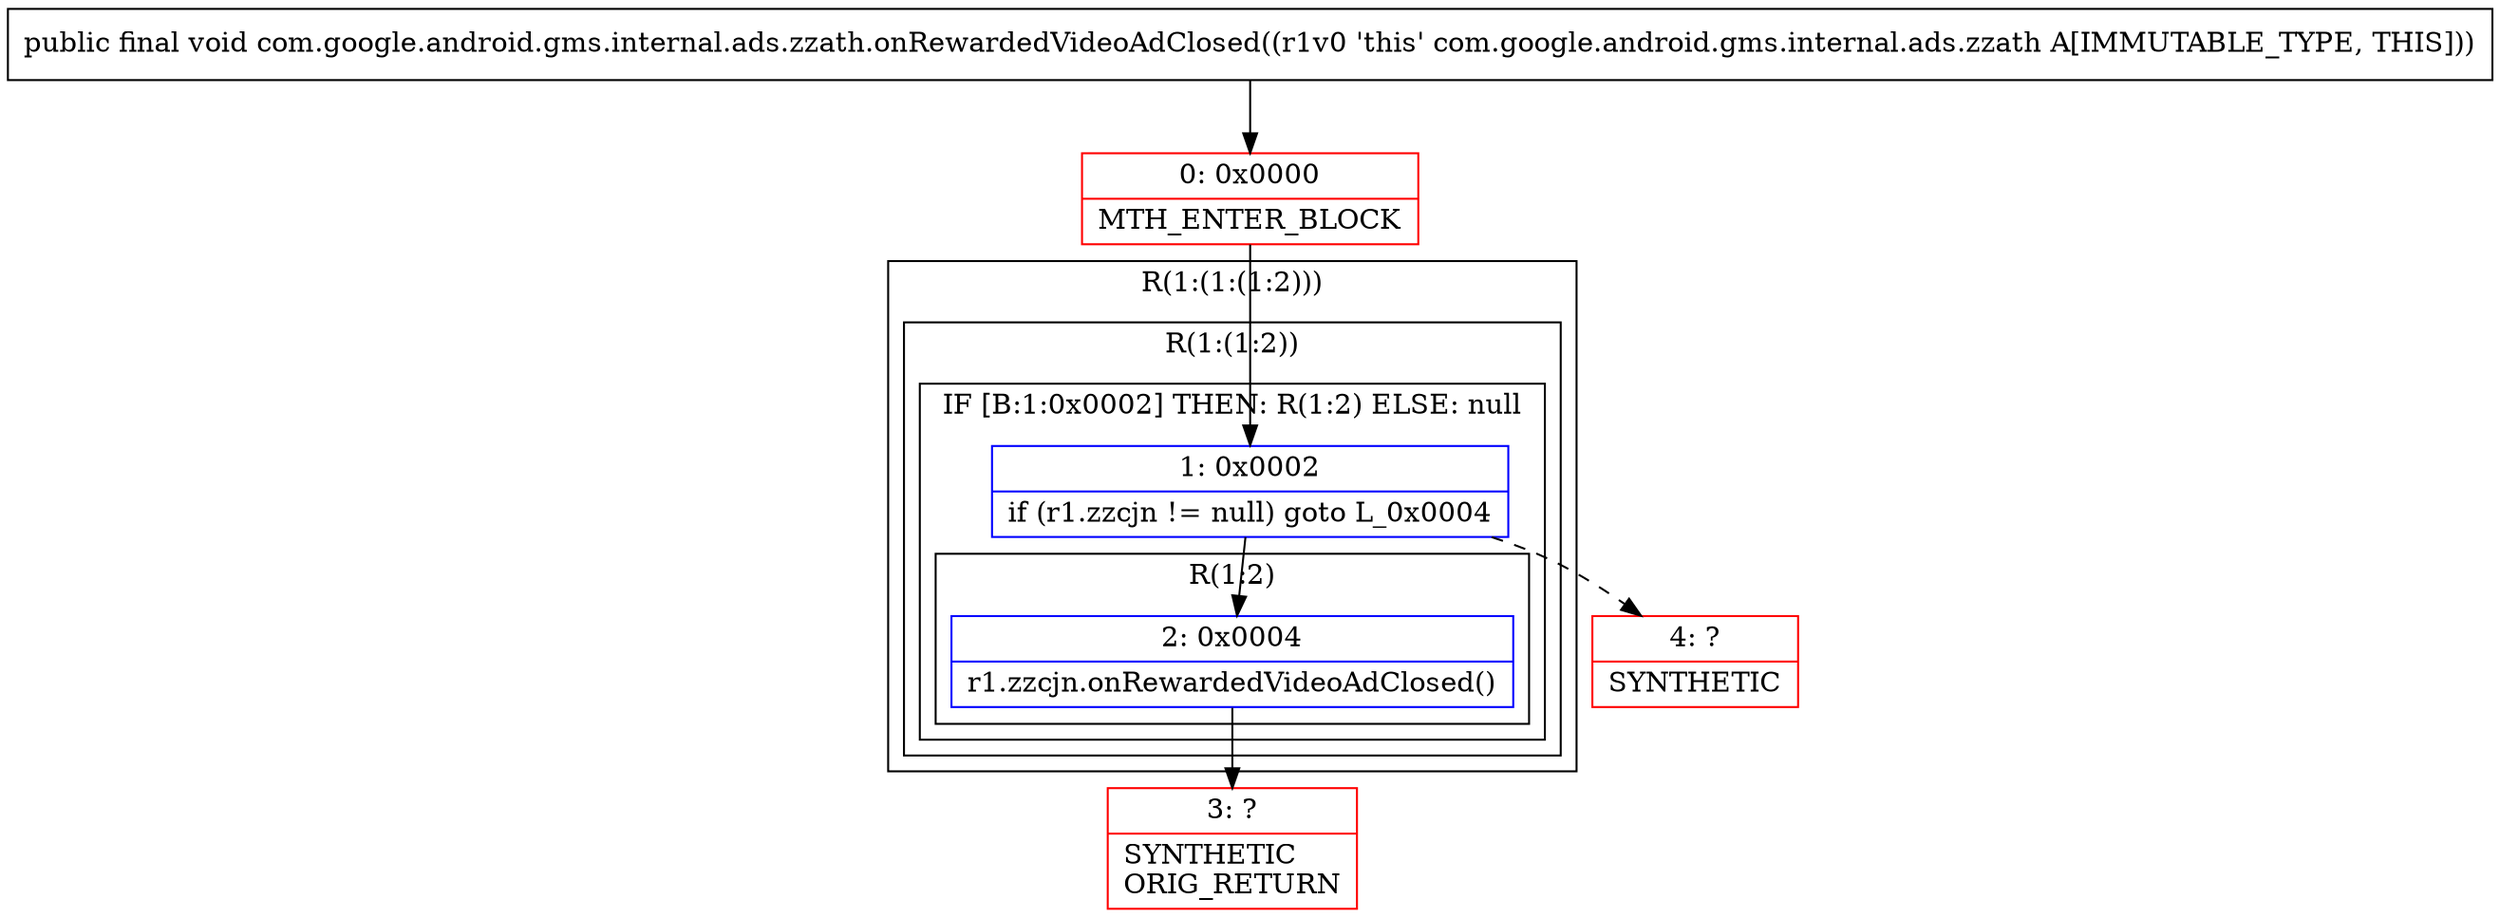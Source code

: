 digraph "CFG forcom.google.android.gms.internal.ads.zzath.onRewardedVideoAdClosed()V" {
subgraph cluster_Region_1510283413 {
label = "R(1:(1:(1:2)))";
node [shape=record,color=blue];
subgraph cluster_Region_2066308348 {
label = "R(1:(1:2))";
node [shape=record,color=blue];
subgraph cluster_IfRegion_1771391213 {
label = "IF [B:1:0x0002] THEN: R(1:2) ELSE: null";
node [shape=record,color=blue];
Node_1 [shape=record,label="{1\:\ 0x0002|if (r1.zzcjn != null) goto L_0x0004\l}"];
subgraph cluster_Region_984894775 {
label = "R(1:2)";
node [shape=record,color=blue];
Node_2 [shape=record,label="{2\:\ 0x0004|r1.zzcjn.onRewardedVideoAdClosed()\l}"];
}
}
}
}
Node_0 [shape=record,color=red,label="{0\:\ 0x0000|MTH_ENTER_BLOCK\l}"];
Node_3 [shape=record,color=red,label="{3\:\ ?|SYNTHETIC\lORIG_RETURN\l}"];
Node_4 [shape=record,color=red,label="{4\:\ ?|SYNTHETIC\l}"];
MethodNode[shape=record,label="{public final void com.google.android.gms.internal.ads.zzath.onRewardedVideoAdClosed((r1v0 'this' com.google.android.gms.internal.ads.zzath A[IMMUTABLE_TYPE, THIS])) }"];
MethodNode -> Node_0;
Node_1 -> Node_2;
Node_1 -> Node_4[style=dashed];
Node_2 -> Node_3;
Node_0 -> Node_1;
}

